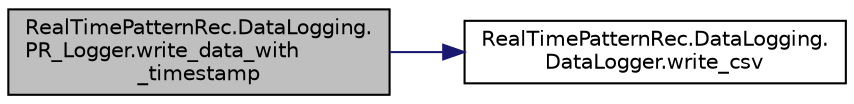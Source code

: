 digraph "RealTimePatternRec.DataLogging.PR_Logger.write_data_with_timestamp"
{
 // LATEX_PDF_SIZE
  edge [fontname="Helvetica",fontsize="10",labelfontname="Helvetica",labelfontsize="10"];
  node [fontname="Helvetica",fontsize="10",shape=record];
  rankdir="LR";
  Node1 [label="RealTimePatternRec.DataLogging.\lPR_Logger.write_data_with\l_timestamp",height=0.2,width=0.4,color="black", fillcolor="grey75", style="filled", fontcolor="black",tooltip="writes data with timestamp and appended ground truth output class"];
  Node1 -> Node2 [color="midnightblue",fontsize="10",style="solid"];
  Node2 [label="RealTimePatternRec.DataLogging.\lDataLogger.write_csv",height=0.2,width=0.4,color="black", fillcolor="white", style="filled",URL="$class_real_time_pattern_rec_1_1_data_logging_1_1_data_logger.html#a5155b6a7e37005050f7d4a1e47643ae7",tooltip="writes data to file as comma seperated values"];
}
